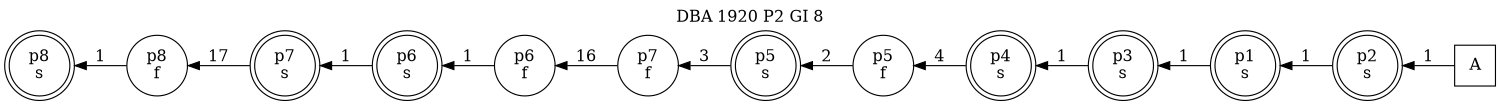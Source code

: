 digraph DBA_1920_P2_GI_8_GOOD {
labelloc="tl"
label= " DBA 1920 P2 GI 8 "
rankdir="RL";
graph [ size=" 10 , 10 !"]

"A" [shape="square" label="A"]
"p2_s" [shape="doublecircle" label="p2
s"]
"p1_s" [shape="doublecircle" label="p1
s"]
"p3_s" [shape="doublecircle" label="p3
s"]
"p4_s" [shape="doublecircle" label="p4
s"]
"p5_f" [shape="circle" label="p5
f"]
"p5_s" [shape="doublecircle" label="p5
s"]
"p7_f" [shape="circle" label="p7
f"]
"p6_f" [shape="circle" label="p6
f"]
"p6_s" [shape="doublecircle" label="p6
s"]
"p7_s" [shape="doublecircle" label="p7
s"]
"p8_f" [shape="circle" label="p8
f"]
"p8_s" [shape="doublecircle" label="p8
s"]
"A" -> "p2_s" [ label=1]
"p2_s" -> "p1_s" [ label=1]
"p1_s" -> "p3_s" [ label=1]
"p3_s" -> "p4_s" [ label=1]
"p4_s" -> "p5_f" [ label=4]
"p5_f" -> "p5_s" [ label=2]
"p5_s" -> "p7_f" [ label=3]
"p7_f" -> "p6_f" [ label=16]
"p6_f" -> "p6_s" [ label=1]
"p6_s" -> "p7_s" [ label=1]
"p7_s" -> "p8_f" [ label=17]
"p8_f" -> "p8_s" [ label=1]
}
